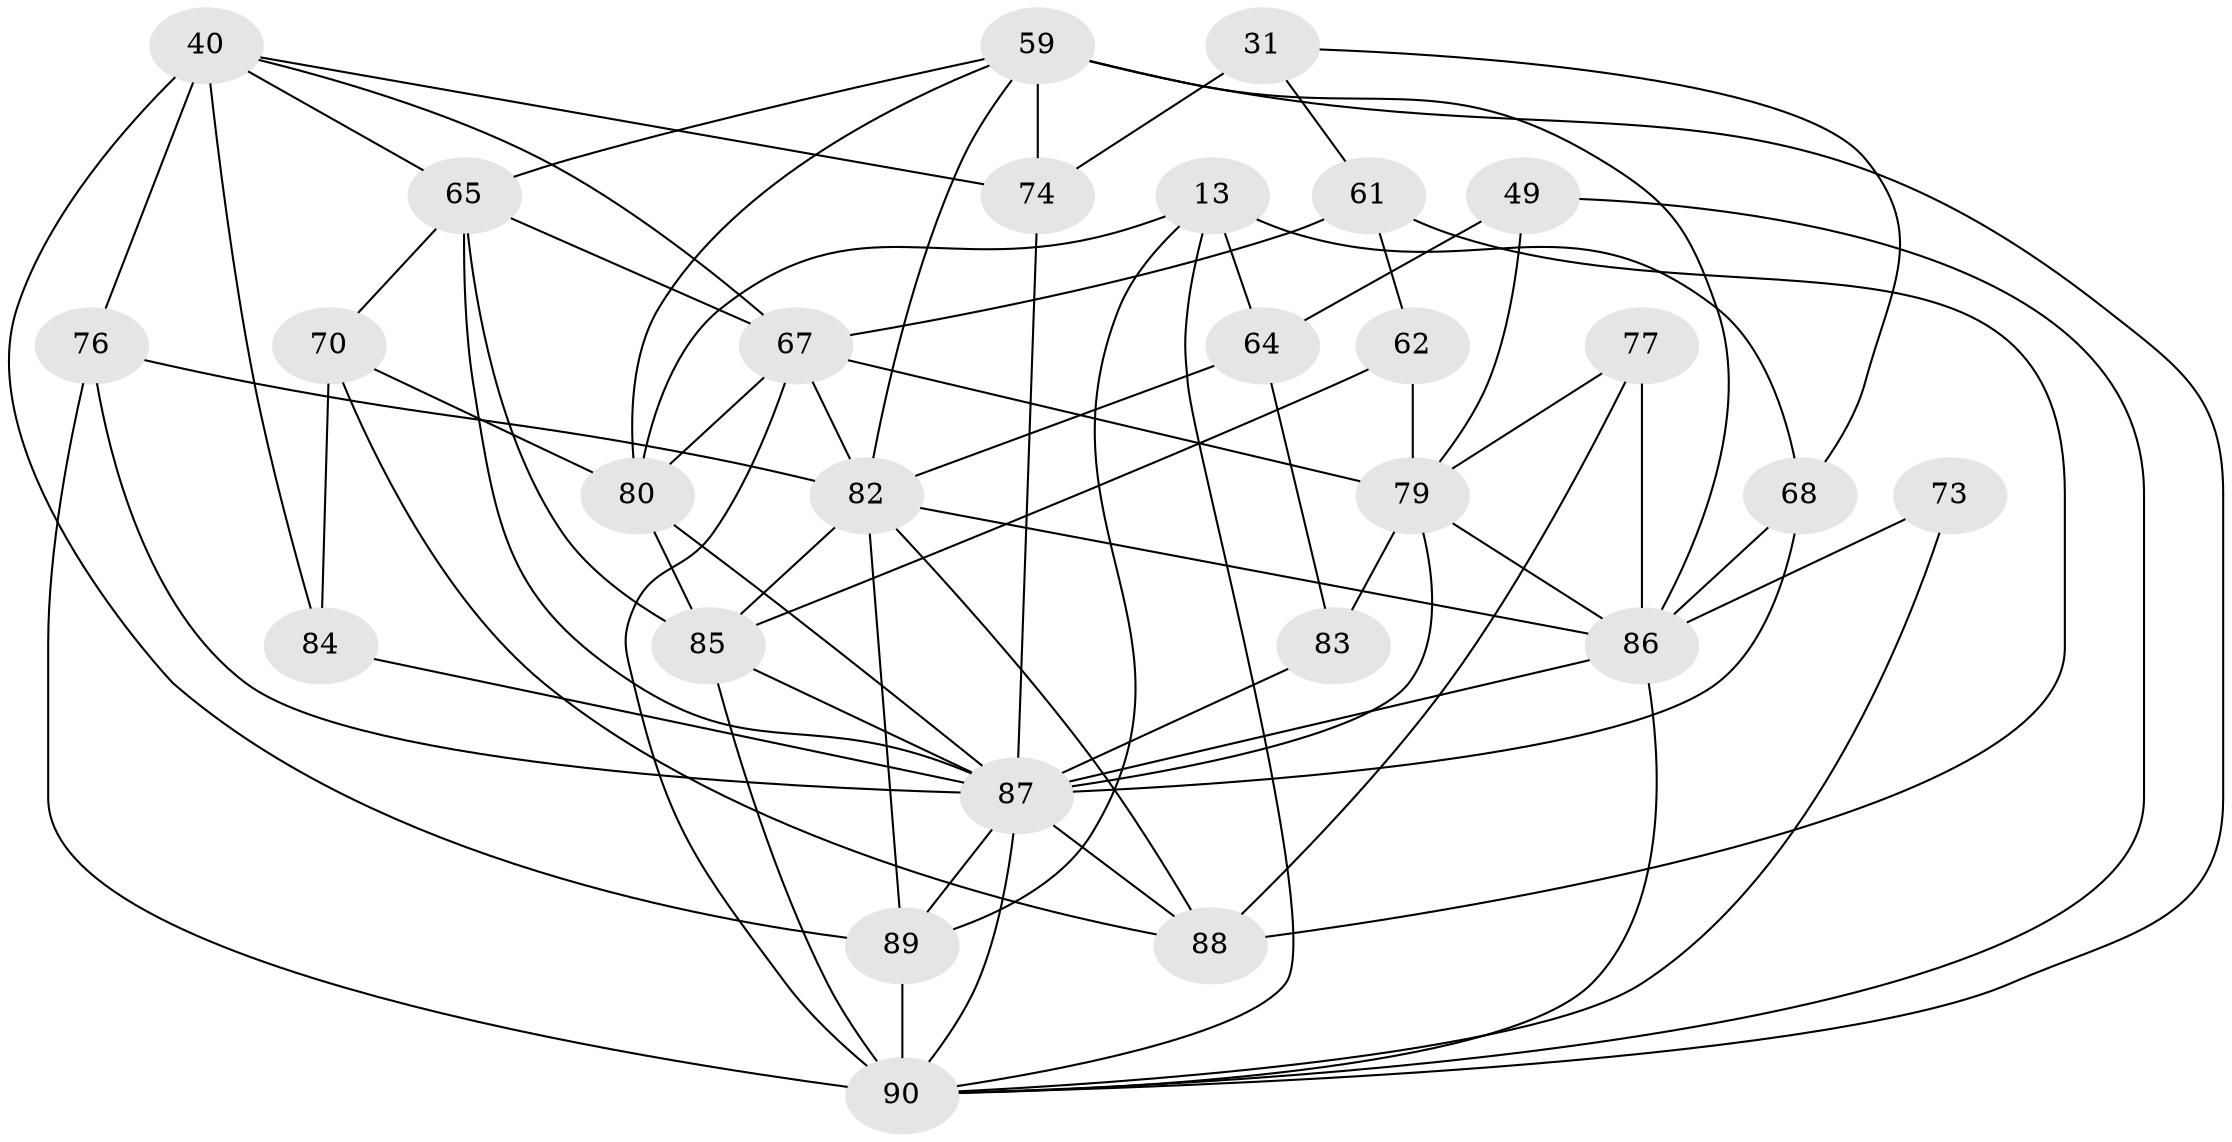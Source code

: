 // original degree distribution, {4: 1.0}
// Generated by graph-tools (version 1.1) at 2025/01/03/04/25 22:01:32]
// undirected, 27 vertices, 71 edges
graph export_dot {
graph [start="1"]
  node [color=gray90,style=filled];
  13 [super="+9"];
  31;
  40 [super="+21+27"];
  49;
  59 [super="+36+38"];
  61;
  62;
  64 [super="+22"];
  65 [super="+3+20"];
  67 [super="+32+57"];
  68 [super="+58"];
  70;
  73 [super="+60"];
  74 [super="+1"];
  76 [super="+46"];
  77;
  79 [super="+45+56+71"];
  80 [super="+54"];
  82 [super="+30+63"];
  83;
  84 [super="+78"];
  85 [super="+6+44"];
  86 [super="+72+50+81"];
  87 [super="+51+55+48"];
  88 [super="+7+41"];
  89 [super="+24+75"];
  90 [super="+12+23+53+69+52"];
  13 -- 64 [weight=2];
  13 -- 68 [weight=2];
  13 -- 89 [weight=2];
  13 -- 90;
  13 -- 80;
  31 -- 68;
  31 -- 74 [weight=2];
  31 -- 61;
  40 -- 74;
  40 -- 65;
  40 -- 89;
  40 -- 76 [weight=2];
  40 -- 84 [weight=2];
  40 -- 67;
  49 -- 64 [weight=2];
  49 -- 90;
  49 -- 79;
  59 -- 82;
  59 -- 74 [weight=2];
  59 -- 90;
  59 -- 86 [weight=2];
  59 -- 80;
  59 -- 65;
  61 -- 62;
  61 -- 67;
  61 -- 88;
  62 -- 85 [weight=2];
  62 -- 79;
  64 -- 83;
  64 -- 82;
  65 -- 85;
  65 -- 67 [weight=2];
  65 -- 70;
  65 -- 87 [weight=2];
  67 -- 80 [weight=2];
  67 -- 82 [weight=2];
  67 -- 79 [weight=2];
  67 -- 90 [weight=4];
  68 -- 87 [weight=2];
  68 -- 86;
  70 -- 80;
  70 -- 84;
  70 -- 88;
  73 -- 86 [weight=4];
  73 -- 90 [weight=2];
  74 -- 87;
  76 -- 90 [weight=3];
  76 -- 87 [weight=2];
  76 -- 82;
  77 -- 88 [weight=2];
  77 -- 86;
  77 -- 79;
  79 -- 86 [weight=3];
  79 -- 87;
  79 -- 83;
  80 -- 85;
  80 -- 87 [weight=2];
  82 -- 89 [weight=2];
  82 -- 86 [weight=2];
  82 -- 88 [weight=2];
  82 -- 85;
  83 -- 87 [weight=2];
  84 -- 87 [weight=3];
  85 -- 90 [weight=2];
  85 -- 87;
  86 -- 87 [weight=4];
  86 -- 90;
  87 -- 88 [weight=2];
  87 -- 89 [weight=3];
  87 -- 90 [weight=3];
  89 -- 90 [weight=2];
}
